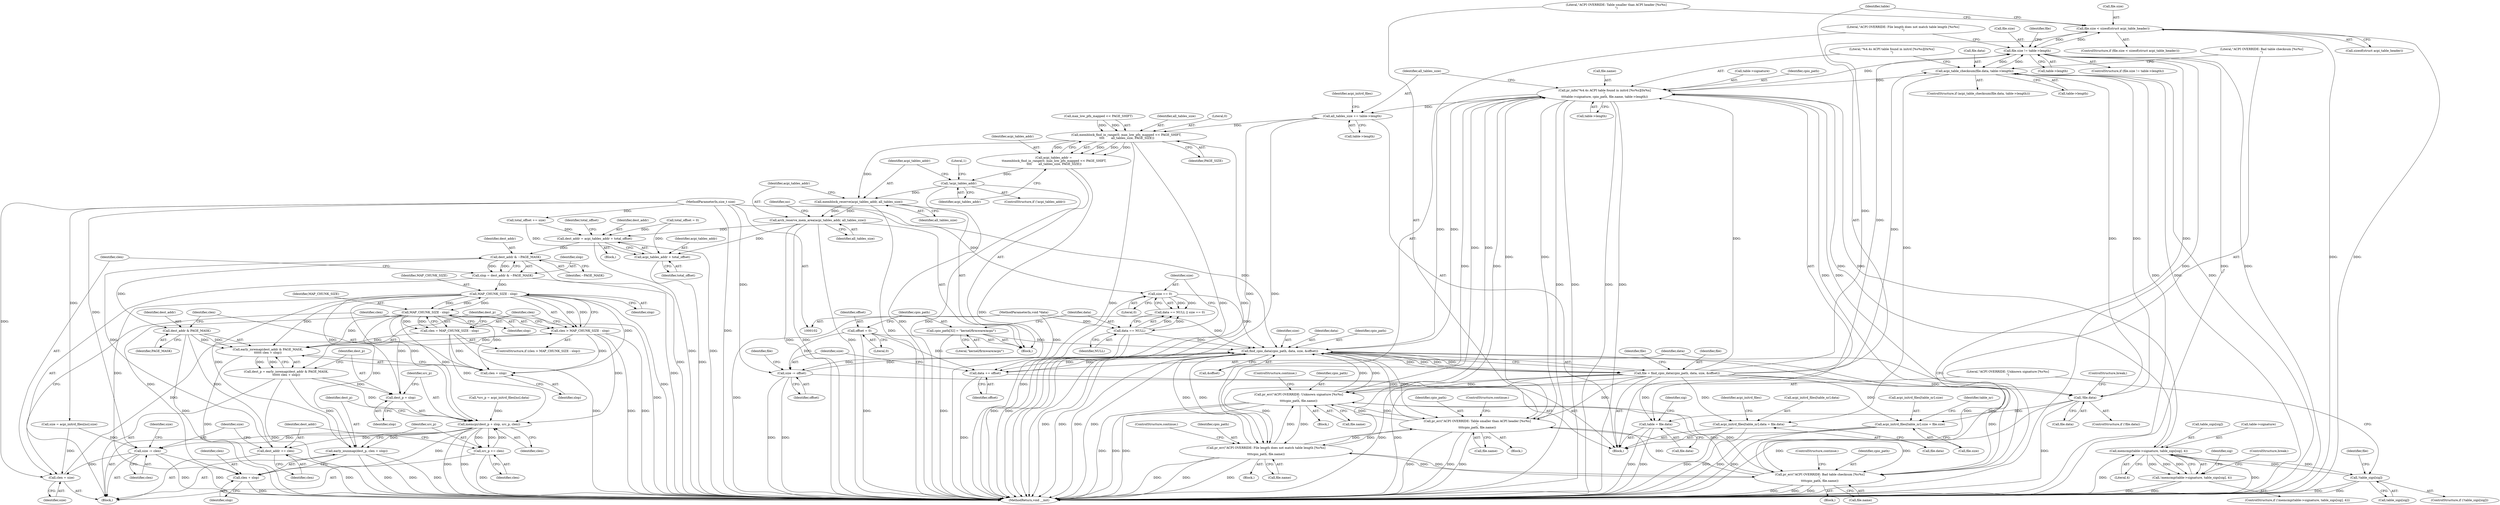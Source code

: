 digraph "0_linux_a4a5ed2835e8ea042868b7401dced3f517cafa76_0@API" {
"1000166" [label="(Call,file.size < sizeof(struct acpi_table_header))"];
"1000219" [label="(Call,file.size != table->length)"];
"1000166" [label="(Call,file.size < sizeof(struct acpi_table_header))"];
"1000145" [label="(Call,file = find_cpio_data(cpio_path, data, size, &offset))"];
"1000147" [label="(Call,find_cpio_data(cpio_path, data, size, &offset))"];
"1000250" [label="(Call,pr_info(\"%4.4s ACPI table found in initrd [%s%s][0x%x]\n\",\n\t\t\ttable->signature, cpio_path, file.name, table->length))"];
"1000196" [label="(Call,memcmp(table->signature, table_sigs[sig], 4))"];
"1000206" [label="(Call,!table_sigs[sig])"];
"1000211" [label="(Call,pr_err(\"ACPI OVERRIDE: Unknown signature [%s%s]\n\",\n\t\t\t\tcpio_path, file.name))"];
"1000173" [label="(Call,pr_err(\"ACPI OVERRIDE: Table smaller than ACPI header [%s%s]\n\",\n\t\t\t\tcpio_path, file.name))"];
"1000227" [label="(Call,pr_err(\"ACPI OVERRIDE: File length does not match table length [%s%s]\n\",\n\t\t\t\tcpio_path, file.name))"];
"1000243" [label="(Call,pr_err(\"ACPI OVERRIDE: Bad table checksum [%s%s]\n\",\n\t\t\t\tcpio_path, file.name))"];
"1000235" [label="(Call,acpi_table_checksum(file.data, table->length))"];
"1000154" [label="(Call,!file.data)"];
"1000122" [label="(Call,cpio_path[32] = \"kernel/firmware/acpi/\")"];
"1000159" [label="(Call,data += offset)"];
"1000117" [label="(Call,offset = 0)"];
"1000103" [label="(MethodParameterIn,void *data)"];
"1000128" [label="(Call,data == NULL)"];
"1000131" [label="(Call,size == 0)"];
"1000104" [label="(MethodParameterIn,size_t size)"];
"1000162" [label="(Call,size -= offset)"];
"1000180" [label="(Call,table = file.data)"];
"1000267" [label="(Call,acpi_initrd_files[table_nr].data = file.data)"];
"1000276" [label="(Call,acpi_initrd_files[table_nr].size = file.size)"];
"1000195" [label="(Call,!memcmp(table->signature, table_sigs[sig], 4))"];
"1000262" [label="(Call,all_tables_size += table->length)"];
"1000300" [label="(Call,memblock_find_in_range(0, max_low_pfn_mapped << PAGE_SHIFT,\n \t\t\t\t       all_tables_size, PAGE_SIZE))"];
"1000298" [label="(Call,acpi_tables_addr =\n \t\tmemblock_find_in_range(0, max_low_pfn_mapped << PAGE_SHIFT,\n \t\t\t\t       all_tables_size, PAGE_SIZE))"];
"1000308" [label="(Call,!acpi_tables_addr)"];
"1000314" [label="(Call,memblock_reserve(acpi_tables_addr, all_tables_size))"];
"1000317" [label="(Call,arch_reserve_mem_area(acpi_tables_addr, all_tables_size))"];
"1000347" [label="(Call,dest_addr = acpi_tables_addr + total_offset)"];
"1000363" [label="(Call,dest_addr & ~PAGE_MASK)"];
"1000361" [label="(Call,slop = dest_addr & ~PAGE_MASK)"];
"1000372" [label="(Call,MAP_CHUNK_SIZE - slop)"];
"1000370" [label="(Call,clen > MAP_CHUNK_SIZE - slop)"];
"1000382" [label="(Call,early_ioremap(dest_addr & PAGE_MASK,\n\t\t\t\t\t\t clen + slop))"];
"1000380" [label="(Call,dest_p = early_ioremap(dest_addr & PAGE_MASK,\n\t\t\t\t\t\t clen + slop))"];
"1000389" [label="(Call,memcpy(dest_p + slop, src_p, clen))"];
"1000395" [label="(Call,early_iounmap(dest_p, clen + slop))"];
"1000397" [label="(Call,clen + slop)"];
"1000400" [label="(Call,src_p += clen)"];
"1000403" [label="(Call,dest_addr += clen)"];
"1000406" [label="(Call,size -= clen)"];
"1000366" [label="(Call,clen = size)"];
"1000390" [label="(Call,dest_p + slop)"];
"1000386" [label="(Call,clen + slop)"];
"1000377" [label="(Call,MAP_CHUNK_SIZE - slop)"];
"1000375" [label="(Call,clen = MAP_CHUNK_SIZE - slop)"];
"1000383" [label="(Call,dest_addr & PAGE_MASK)"];
"1000349" [label="(Call,acpi_tables_addr + total_offset)"];
"1000396" [label="(Identifier,dest_p)"];
"1000404" [label="(Identifier,dest_addr)"];
"1000246" [label="(Call,file.name)"];
"1000175" [label="(Identifier,cpio_path)"];
"1000244" [label="(Literal,\"ACPI OVERRIDE: Bad table checksum [%s%s]\n\")"];
"1000249" [label="(ControlStructure,continue;)"];
"1000195" [label="(Call,!memcmp(table->signature, table_sigs[sig], 4))"];
"1000228" [label="(Literal,\"ACPI OVERRIDE: File length does not match table length [%s%s]\n\")"];
"1000180" [label="(Call,table = file.data)"];
"1000381" [label="(Identifier,dest_p)"];
"1000409" [label="(MethodReturn,void __init)"];
"1000282" [label="(Call,file.size)"];
"1000363" [label="(Call,dest_addr & ~PAGE_MASK)"];
"1000105" [label="(Block,)"];
"1000314" [label="(Call,memblock_reserve(acpi_tables_addr, all_tables_size))"];
"1000153" [label="(ControlStructure,if (!file.data))"];
"1000235" [label="(Call,acpi_table_checksum(file.data, table->length))"];
"1000103" [label="(MethodParameterIn,void *data)"];
"1000123" [label="(Identifier,cpio_path)"];
"1000155" [label="(Call,file.data)"];
"1000251" [label="(Literal,\"%4.4s ACPI table found in initrd [%s%s][0x%x]\n\")"];
"1000386" [label="(Call,clen + slop)"];
"1000267" [label="(Call,acpi_initrd_files[table_nr].data = file.data)"];
"1000300" [label="(Call,memblock_find_in_range(0, max_low_pfn_mapped << PAGE_SHIFT,\n \t\t\t\t       all_tables_size, PAGE_SIZE))"];
"1000150" [label="(Identifier,size)"];
"1000317" [label="(Call,arch_reserve_mem_area(acpi_tables_addr, all_tables_size))"];
"1000239" [label="(Call,table->length)"];
"1000351" [label="(Identifier,total_offset)"];
"1000370" [label="(Call,clen > MAP_CHUNK_SIZE - slop)"];
"1000331" [label="(Call,*src_p = acpi_initrd_files[no].data)"];
"1000378" [label="(Identifier,MAP_CHUNK_SIZE)"];
"1000394" [label="(Identifier,clen)"];
"1000145" [label="(Call,file = find_cpio_data(cpio_path, data, size, &offset))"];
"1000276" [label="(Call,acpi_initrd_files[table_nr].size = file.size)"];
"1000104" [label="(MethodParameterIn,size_t size)"];
"1000193" [label="(Identifier,sig)"];
"1000364" [label="(Identifier,dest_addr)"];
"1000379" [label="(Identifier,slop)"];
"1000368" [label="(Identifier,size)"];
"1000212" [label="(Literal,\"ACPI OVERRIDE: Unknown signature [%s%s]\n\")"];
"1000318" [label="(Identifier,acpi_tables_addr)"];
"1000236" [label="(Call,file.data)"];
"1000393" [label="(Identifier,src_p)"];
"1000217" [label="(ControlStructure,continue;)"];
"1000392" [label="(Identifier,slop)"];
"1000277" [label="(Call,acpi_initrd_files[table_nr].size)"];
"1000166" [label="(Call,file.size < sizeof(struct acpi_table_header))"];
"1000181" [label="(Identifier,table)"];
"1000302" [label="(Call,max_low_pfn_mapped << PAGE_SHIFT)"];
"1000213" [label="(Identifier,cpio_path)"];
"1000182" [label="(Call,file.data)"];
"1000194" [label="(ControlStructure,if (!memcmp(table->signature, table_sigs[sig], 4)))"];
"1000385" [label="(Identifier,PAGE_MASK)"];
"1000210" [label="(Block,)"];
"1000350" [label="(Identifier,acpi_tables_addr)"];
"1000400" [label="(Call,src_p += clen)"];
"1000226" [label="(Block,)"];
"1000391" [label="(Identifier,dest_p)"];
"1000259" [label="(Call,table->length)"];
"1000162" [label="(Call,size -= offset)"];
"1000156" [label="(Identifier,file)"];
"1000242" [label="(Block,)"];
"1000408" [label="(Identifier,clen)"];
"1000163" [label="(Identifier,size)"];
"1000118" [label="(Identifier,offset)"];
"1000405" [label="(Identifier,clen)"];
"1000375" [label="(Call,clen = MAP_CHUNK_SIZE - slop)"];
"1000203" [label="(Literal,4)"];
"1000312" [label="(Literal,1)"];
"1000129" [label="(Identifier,data)"];
"1000176" [label="(Call,file.name)"];
"1000233" [label="(ControlStructure,continue;)"];
"1000219" [label="(Call,file.size != table->length)"];
"1000147" [label="(Call,find_cpio_data(cpio_path, data, size, &offset))"];
"1000229" [label="(Identifier,cpio_path)"];
"1000252" [label="(Call,table->signature)"];
"1000366" [label="(Call,clen = size)"];
"1000298" [label="(Call,acpi_tables_addr =\n \t\tmemblock_find_in_range(0, max_low_pfn_mapped << PAGE_SHIFT,\n \t\t\t\t       all_tables_size, PAGE_SIZE))"];
"1000220" [label="(Call,file.size)"];
"1000376" [label="(Identifier,clen)"];
"1000305" [label="(Identifier,all_tables_size)"];
"1000128" [label="(Call,data == NULL)"];
"1000207" [label="(Call,table_sigs[sig])"];
"1000263" [label="(Identifier,all_tables_size)"];
"1000132" [label="(Identifier,size)"];
"1000158" [label="(ControlStructure,break;)"];
"1000214" [label="(Call,file.name)"];
"1000204" [label="(ControlStructure,break;)"];
"1000234" [label="(ControlStructure,if (acpi_table_checksum(file.data, table->length)))"];
"1000255" [label="(Identifier,cpio_path)"];
"1000256" [label="(Call,file.name)"];
"1000279" [label="(Identifier,acpi_initrd_files)"];
"1000250" [label="(Call,pr_info(\"%4.4s ACPI table found in initrd [%s%s][0x%x]\n\",\n\t\t\ttable->signature, cpio_path, file.name, table->length))"];
"1000262" [label="(Call,all_tables_size += table->length)"];
"1000365" [label="(Identifier,~PAGE_MASK)"];
"1000154" [label="(Call,!file.data)"];
"1000362" [label="(Identifier,slop)"];
"1000373" [label="(Identifier,MAP_CHUNK_SIZE)"];
"1000117" [label="(Call,offset = 0)"];
"1000119" [label="(Literal,0)"];
"1000237" [label="(Identifier,file)"];
"1000268" [label="(Call,acpi_initrd_files[table_nr].data)"];
"1000315" [label="(Identifier,acpi_tables_addr)"];
"1000387" [label="(Identifier,clen)"];
"1000173" [label="(Call,pr_err(\"ACPI OVERRIDE: Table smaller than ACPI header [%s%s]\n\",\n\t\t\t\tcpio_path, file.name))"];
"1000170" [label="(Call,sizeof(struct acpi_table_header))"];
"1000395" [label="(Call,early_iounmap(dest_p, clen + slop))"];
"1000374" [label="(Identifier,slop)"];
"1000270" [label="(Identifier,acpi_initrd_files)"];
"1000223" [label="(Call,table->length)"];
"1000308" [label="(Call,!acpi_tables_addr)"];
"1000151" [label="(Call,&offset)"];
"1000113" [label="(Call,total_offset = 0)"];
"1000206" [label="(Call,!table_sigs[sig])"];
"1000164" [label="(Identifier,offset)"];
"1000347" [label="(Call,dest_addr = acpi_tables_addr + total_offset)"];
"1000349" [label="(Call,acpi_tables_addr + total_offset)"];
"1000383" [label="(Call,dest_addr & PAGE_MASK)"];
"1000356" [label="(Identifier,total_offset)"];
"1000397" [label="(Call,clen + slop)"];
"1000165" [label="(ControlStructure,if (file.size < sizeof(struct acpi_table_header)))"];
"1000382" [label="(Call,early_ioremap(dest_addr & PAGE_MASK,\n\t\t\t\t\t\t clen + slop))"];
"1000309" [label="(Identifier,acpi_tables_addr)"];
"1000211" [label="(Call,pr_err(\"ACPI OVERRIDE: Unknown signature [%s%s]\n\",\n\t\t\t\tcpio_path, file.name))"];
"1000197" [label="(Call,table->signature)"];
"1000149" [label="(Identifier,data)"];
"1000339" [label="(Call,size = acpi_initrd_files[no].size)"];
"1000371" [label="(Identifier,clen)"];
"1000367" [label="(Identifier,clen)"];
"1000122" [label="(Call,cpio_path[32] = \"kernel/firmware/acpi/\")"];
"1000407" [label="(Identifier,size)"];
"1000187" [label="(Identifier,sig)"];
"1000196" [label="(Call,memcmp(table->signature, table_sigs[sig], 4))"];
"1000329" [label="(Block,)"];
"1000167" [label="(Call,file.size)"];
"1000360" [label="(Block,)"];
"1000127" [label="(Call,data == NULL || size == 0)"];
"1000307" [label="(ControlStructure,if (!acpi_tables_addr))"];
"1000148" [label="(Identifier,cpio_path)"];
"1000390" [label="(Call,dest_p + slop)"];
"1000286" [label="(Identifier,table_nr)"];
"1000403" [label="(Call,dest_addr += clen)"];
"1000146" [label="(Identifier,file)"];
"1000380" [label="(Call,dest_p = early_ioremap(dest_addr & PAGE_MASK,\n\t\t\t\t\t\t clen + slop))"];
"1000243" [label="(Call,pr_err(\"ACPI OVERRIDE: Bad table checksum [%s%s]\n\",\n\t\t\t\tcpio_path, file.name))"];
"1000299" [label="(Identifier,acpi_tables_addr)"];
"1000361" [label="(Call,slop = dest_addr & ~PAGE_MASK)"];
"1000124" [label="(Literal,\"kernel/firmware/acpi/\")"];
"1000372" [label="(Call,MAP_CHUNK_SIZE - slop)"];
"1000399" [label="(Identifier,slop)"];
"1000144" [label="(Block,)"];
"1000369" [label="(ControlStructure,if (clen > MAP_CHUNK_SIZE - slop))"];
"1000384" [label="(Identifier,dest_addr)"];
"1000200" [label="(Call,table_sigs[sig])"];
"1000168" [label="(Identifier,file)"];
"1000316" [label="(Identifier,all_tables_size)"];
"1000348" [label="(Identifier,dest_addr)"];
"1000273" [label="(Call,file.data)"];
"1000227" [label="(Call,pr_err(\"ACPI OVERRIDE: File length does not match table length [%s%s]\n\",\n\t\t\t\tcpio_path, file.name))"];
"1000319" [label="(Identifier,all_tables_size)"];
"1000161" [label="(Identifier,offset)"];
"1000359" [label="(Identifier,size)"];
"1000301" [label="(Literal,0)"];
"1000160" [label="(Identifier,data)"];
"1000174" [label="(Literal,\"ACPI OVERRIDE: Table smaller than ACPI header [%s%s]\n\")"];
"1000355" [label="(Call,total_offset += size)"];
"1000406" [label="(Call,size -= clen)"];
"1000377" [label="(Call,MAP_CHUNK_SIZE - slop)"];
"1000131" [label="(Call,size == 0)"];
"1000133" [label="(Literal,0)"];
"1000221" [label="(Identifier,file)"];
"1000230" [label="(Call,file.name)"];
"1000401" [label="(Identifier,src_p)"];
"1000398" [label="(Identifier,clen)"];
"1000306" [label="(Identifier,PAGE_SIZE)"];
"1000322" [label="(Identifier,no)"];
"1000264" [label="(Call,table->length)"];
"1000388" [label="(Identifier,slop)"];
"1000130" [label="(Identifier,NULL)"];
"1000159" [label="(Call,data += offset)"];
"1000389" [label="(Call,memcpy(dest_p + slop, src_p, clen))"];
"1000245" [label="(Identifier,cpio_path)"];
"1000402" [label="(Identifier,clen)"];
"1000218" [label="(ControlStructure,if (file.size != table->length))"];
"1000179" [label="(ControlStructure,continue;)"];
"1000205" [label="(ControlStructure,if (!table_sigs[sig]))"];
"1000172" [label="(Block,)"];
"1000166" -> "1000165"  [label="AST: "];
"1000166" -> "1000170"  [label="CFG: "];
"1000167" -> "1000166"  [label="AST: "];
"1000170" -> "1000166"  [label="AST: "];
"1000174" -> "1000166"  [label="CFG: "];
"1000181" -> "1000166"  [label="CFG: "];
"1000166" -> "1000409"  [label="DDG: "];
"1000166" -> "1000409"  [label="DDG: "];
"1000219" -> "1000166"  [label="DDG: "];
"1000145" -> "1000166"  [label="DDG: "];
"1000166" -> "1000219"  [label="DDG: "];
"1000219" -> "1000218"  [label="AST: "];
"1000219" -> "1000223"  [label="CFG: "];
"1000220" -> "1000219"  [label="AST: "];
"1000223" -> "1000219"  [label="AST: "];
"1000228" -> "1000219"  [label="CFG: "];
"1000237" -> "1000219"  [label="CFG: "];
"1000219" -> "1000409"  [label="DDG: "];
"1000219" -> "1000409"  [label="DDG: "];
"1000219" -> "1000409"  [label="DDG: "];
"1000145" -> "1000219"  [label="DDG: "];
"1000235" -> "1000219"  [label="DDG: "];
"1000250" -> "1000219"  [label="DDG: "];
"1000219" -> "1000235"  [label="DDG: "];
"1000219" -> "1000276"  [label="DDG: "];
"1000145" -> "1000144"  [label="AST: "];
"1000145" -> "1000147"  [label="CFG: "];
"1000146" -> "1000145"  [label="AST: "];
"1000147" -> "1000145"  [label="AST: "];
"1000156" -> "1000145"  [label="CFG: "];
"1000145" -> "1000409"  [label="DDG: "];
"1000145" -> "1000409"  [label="DDG: "];
"1000147" -> "1000145"  [label="DDG: "];
"1000147" -> "1000145"  [label="DDG: "];
"1000147" -> "1000145"  [label="DDG: "];
"1000147" -> "1000145"  [label="DDG: "];
"1000145" -> "1000154"  [label="DDG: "];
"1000145" -> "1000173"  [label="DDG: "];
"1000145" -> "1000180"  [label="DDG: "];
"1000145" -> "1000211"  [label="DDG: "];
"1000145" -> "1000227"  [label="DDG: "];
"1000145" -> "1000235"  [label="DDG: "];
"1000145" -> "1000243"  [label="DDG: "];
"1000145" -> "1000250"  [label="DDG: "];
"1000145" -> "1000267"  [label="DDG: "];
"1000145" -> "1000276"  [label="DDG: "];
"1000147" -> "1000151"  [label="CFG: "];
"1000148" -> "1000147"  [label="AST: "];
"1000149" -> "1000147"  [label="AST: "];
"1000150" -> "1000147"  [label="AST: "];
"1000151" -> "1000147"  [label="AST: "];
"1000147" -> "1000409"  [label="DDG: "];
"1000147" -> "1000409"  [label="DDG: "];
"1000147" -> "1000409"  [label="DDG: "];
"1000147" -> "1000409"  [label="DDG: "];
"1000250" -> "1000147"  [label="DDG: "];
"1000122" -> "1000147"  [label="DDG: "];
"1000227" -> "1000147"  [label="DDG: "];
"1000211" -> "1000147"  [label="DDG: "];
"1000243" -> "1000147"  [label="DDG: "];
"1000173" -> "1000147"  [label="DDG: "];
"1000159" -> "1000147"  [label="DDG: "];
"1000128" -> "1000147"  [label="DDG: "];
"1000103" -> "1000147"  [label="DDG: "];
"1000131" -> "1000147"  [label="DDG: "];
"1000162" -> "1000147"  [label="DDG: "];
"1000104" -> "1000147"  [label="DDG: "];
"1000147" -> "1000159"  [label="DDG: "];
"1000147" -> "1000162"  [label="DDG: "];
"1000147" -> "1000173"  [label="DDG: "];
"1000147" -> "1000211"  [label="DDG: "];
"1000147" -> "1000227"  [label="DDG: "];
"1000147" -> "1000243"  [label="DDG: "];
"1000147" -> "1000250"  [label="DDG: "];
"1000250" -> "1000144"  [label="AST: "];
"1000250" -> "1000259"  [label="CFG: "];
"1000251" -> "1000250"  [label="AST: "];
"1000252" -> "1000250"  [label="AST: "];
"1000255" -> "1000250"  [label="AST: "];
"1000256" -> "1000250"  [label="AST: "];
"1000259" -> "1000250"  [label="AST: "];
"1000263" -> "1000250"  [label="CFG: "];
"1000250" -> "1000409"  [label="DDG: "];
"1000250" -> "1000409"  [label="DDG: "];
"1000250" -> "1000409"  [label="DDG: "];
"1000250" -> "1000409"  [label="DDG: "];
"1000250" -> "1000173"  [label="DDG: "];
"1000250" -> "1000196"  [label="DDG: "];
"1000250" -> "1000211"  [label="DDG: "];
"1000250" -> "1000227"  [label="DDG: "];
"1000250" -> "1000243"  [label="DDG: "];
"1000196" -> "1000250"  [label="DDG: "];
"1000211" -> "1000250"  [label="DDG: "];
"1000173" -> "1000250"  [label="DDG: "];
"1000227" -> "1000250"  [label="DDG: "];
"1000243" -> "1000250"  [label="DDG: "];
"1000235" -> "1000250"  [label="DDG: "];
"1000250" -> "1000262"  [label="DDG: "];
"1000196" -> "1000195"  [label="AST: "];
"1000196" -> "1000203"  [label="CFG: "];
"1000197" -> "1000196"  [label="AST: "];
"1000200" -> "1000196"  [label="AST: "];
"1000203" -> "1000196"  [label="AST: "];
"1000195" -> "1000196"  [label="CFG: "];
"1000196" -> "1000409"  [label="DDG: "];
"1000196" -> "1000409"  [label="DDG: "];
"1000196" -> "1000195"  [label="DDG: "];
"1000196" -> "1000195"  [label="DDG: "];
"1000196" -> "1000195"  [label="DDG: "];
"1000206" -> "1000196"  [label="DDG: "];
"1000196" -> "1000206"  [label="DDG: "];
"1000206" -> "1000205"  [label="AST: "];
"1000206" -> "1000207"  [label="CFG: "];
"1000207" -> "1000206"  [label="AST: "];
"1000212" -> "1000206"  [label="CFG: "];
"1000221" -> "1000206"  [label="CFG: "];
"1000206" -> "1000409"  [label="DDG: "];
"1000206" -> "1000409"  [label="DDG: "];
"1000211" -> "1000210"  [label="AST: "];
"1000211" -> "1000214"  [label="CFG: "];
"1000212" -> "1000211"  [label="AST: "];
"1000213" -> "1000211"  [label="AST: "];
"1000214" -> "1000211"  [label="AST: "];
"1000217" -> "1000211"  [label="CFG: "];
"1000211" -> "1000409"  [label="DDG: "];
"1000211" -> "1000409"  [label="DDG: "];
"1000211" -> "1000409"  [label="DDG: "];
"1000211" -> "1000173"  [label="DDG: "];
"1000173" -> "1000211"  [label="DDG: "];
"1000227" -> "1000211"  [label="DDG: "];
"1000243" -> "1000211"  [label="DDG: "];
"1000211" -> "1000227"  [label="DDG: "];
"1000211" -> "1000243"  [label="DDG: "];
"1000173" -> "1000172"  [label="AST: "];
"1000173" -> "1000176"  [label="CFG: "];
"1000174" -> "1000173"  [label="AST: "];
"1000175" -> "1000173"  [label="AST: "];
"1000176" -> "1000173"  [label="AST: "];
"1000179" -> "1000173"  [label="CFG: "];
"1000173" -> "1000409"  [label="DDG: "];
"1000173" -> "1000409"  [label="DDG: "];
"1000173" -> "1000409"  [label="DDG: "];
"1000227" -> "1000173"  [label="DDG: "];
"1000243" -> "1000173"  [label="DDG: "];
"1000173" -> "1000227"  [label="DDG: "];
"1000173" -> "1000243"  [label="DDG: "];
"1000227" -> "1000226"  [label="AST: "];
"1000227" -> "1000230"  [label="CFG: "];
"1000228" -> "1000227"  [label="AST: "];
"1000229" -> "1000227"  [label="AST: "];
"1000230" -> "1000227"  [label="AST: "];
"1000233" -> "1000227"  [label="CFG: "];
"1000227" -> "1000409"  [label="DDG: "];
"1000227" -> "1000409"  [label="DDG: "];
"1000227" -> "1000409"  [label="DDG: "];
"1000243" -> "1000227"  [label="DDG: "];
"1000227" -> "1000243"  [label="DDG: "];
"1000243" -> "1000242"  [label="AST: "];
"1000243" -> "1000246"  [label="CFG: "];
"1000244" -> "1000243"  [label="AST: "];
"1000245" -> "1000243"  [label="AST: "];
"1000246" -> "1000243"  [label="AST: "];
"1000249" -> "1000243"  [label="CFG: "];
"1000243" -> "1000409"  [label="DDG: "];
"1000243" -> "1000409"  [label="DDG: "];
"1000243" -> "1000409"  [label="DDG: "];
"1000235" -> "1000234"  [label="AST: "];
"1000235" -> "1000239"  [label="CFG: "];
"1000236" -> "1000235"  [label="AST: "];
"1000239" -> "1000235"  [label="AST: "];
"1000244" -> "1000235"  [label="CFG: "];
"1000251" -> "1000235"  [label="CFG: "];
"1000235" -> "1000409"  [label="DDG: "];
"1000235" -> "1000409"  [label="DDG: "];
"1000235" -> "1000409"  [label="DDG: "];
"1000235" -> "1000154"  [label="DDG: "];
"1000154" -> "1000235"  [label="DDG: "];
"1000235" -> "1000267"  [label="DDG: "];
"1000154" -> "1000153"  [label="AST: "];
"1000154" -> "1000155"  [label="CFG: "];
"1000155" -> "1000154"  [label="AST: "];
"1000158" -> "1000154"  [label="CFG: "];
"1000160" -> "1000154"  [label="CFG: "];
"1000154" -> "1000409"  [label="DDG: "];
"1000154" -> "1000409"  [label="DDG: "];
"1000154" -> "1000180"  [label="DDG: "];
"1000122" -> "1000105"  [label="AST: "];
"1000122" -> "1000124"  [label="CFG: "];
"1000123" -> "1000122"  [label="AST: "];
"1000124" -> "1000122"  [label="AST: "];
"1000129" -> "1000122"  [label="CFG: "];
"1000122" -> "1000409"  [label="DDG: "];
"1000159" -> "1000144"  [label="AST: "];
"1000159" -> "1000161"  [label="CFG: "];
"1000160" -> "1000159"  [label="AST: "];
"1000161" -> "1000159"  [label="AST: "];
"1000163" -> "1000159"  [label="CFG: "];
"1000159" -> "1000409"  [label="DDG: "];
"1000117" -> "1000159"  [label="DDG: "];
"1000103" -> "1000159"  [label="DDG: "];
"1000117" -> "1000105"  [label="AST: "];
"1000117" -> "1000119"  [label="CFG: "];
"1000118" -> "1000117"  [label="AST: "];
"1000119" -> "1000117"  [label="AST: "];
"1000123" -> "1000117"  [label="CFG: "];
"1000117" -> "1000409"  [label="DDG: "];
"1000117" -> "1000162"  [label="DDG: "];
"1000103" -> "1000102"  [label="AST: "];
"1000103" -> "1000409"  [label="DDG: "];
"1000103" -> "1000128"  [label="DDG: "];
"1000128" -> "1000127"  [label="AST: "];
"1000128" -> "1000130"  [label="CFG: "];
"1000129" -> "1000128"  [label="AST: "];
"1000130" -> "1000128"  [label="AST: "];
"1000132" -> "1000128"  [label="CFG: "];
"1000127" -> "1000128"  [label="CFG: "];
"1000128" -> "1000409"  [label="DDG: "];
"1000128" -> "1000409"  [label="DDG: "];
"1000128" -> "1000127"  [label="DDG: "];
"1000128" -> "1000127"  [label="DDG: "];
"1000131" -> "1000127"  [label="AST: "];
"1000131" -> "1000133"  [label="CFG: "];
"1000132" -> "1000131"  [label="AST: "];
"1000133" -> "1000131"  [label="AST: "];
"1000127" -> "1000131"  [label="CFG: "];
"1000131" -> "1000409"  [label="DDG: "];
"1000131" -> "1000127"  [label="DDG: "];
"1000131" -> "1000127"  [label="DDG: "];
"1000104" -> "1000131"  [label="DDG: "];
"1000104" -> "1000102"  [label="AST: "];
"1000104" -> "1000409"  [label="DDG: "];
"1000104" -> "1000162"  [label="DDG: "];
"1000104" -> "1000339"  [label="DDG: "];
"1000104" -> "1000355"  [label="DDG: "];
"1000104" -> "1000366"  [label="DDG: "];
"1000104" -> "1000406"  [label="DDG: "];
"1000162" -> "1000144"  [label="AST: "];
"1000162" -> "1000164"  [label="CFG: "];
"1000163" -> "1000162"  [label="AST: "];
"1000164" -> "1000162"  [label="AST: "];
"1000168" -> "1000162"  [label="CFG: "];
"1000162" -> "1000409"  [label="DDG: "];
"1000162" -> "1000409"  [label="DDG: "];
"1000180" -> "1000144"  [label="AST: "];
"1000180" -> "1000182"  [label="CFG: "];
"1000181" -> "1000180"  [label="AST: "];
"1000182" -> "1000180"  [label="AST: "];
"1000187" -> "1000180"  [label="CFG: "];
"1000180" -> "1000409"  [label="DDG: "];
"1000180" -> "1000409"  [label="DDG: "];
"1000267" -> "1000144"  [label="AST: "];
"1000267" -> "1000273"  [label="CFG: "];
"1000268" -> "1000267"  [label="AST: "];
"1000273" -> "1000267"  [label="AST: "];
"1000279" -> "1000267"  [label="CFG: "];
"1000267" -> "1000409"  [label="DDG: "];
"1000267" -> "1000409"  [label="DDG: "];
"1000276" -> "1000144"  [label="AST: "];
"1000276" -> "1000282"  [label="CFG: "];
"1000277" -> "1000276"  [label="AST: "];
"1000282" -> "1000276"  [label="AST: "];
"1000286" -> "1000276"  [label="CFG: "];
"1000276" -> "1000409"  [label="DDG: "];
"1000276" -> "1000409"  [label="DDG: "];
"1000195" -> "1000194"  [label="AST: "];
"1000204" -> "1000195"  [label="CFG: "];
"1000193" -> "1000195"  [label="CFG: "];
"1000195" -> "1000409"  [label="DDG: "];
"1000195" -> "1000409"  [label="DDG: "];
"1000262" -> "1000144"  [label="AST: "];
"1000262" -> "1000264"  [label="CFG: "];
"1000263" -> "1000262"  [label="AST: "];
"1000264" -> "1000262"  [label="AST: "];
"1000270" -> "1000262"  [label="CFG: "];
"1000262" -> "1000409"  [label="DDG: "];
"1000262" -> "1000409"  [label="DDG: "];
"1000262" -> "1000300"  [label="DDG: "];
"1000300" -> "1000298"  [label="AST: "];
"1000300" -> "1000306"  [label="CFG: "];
"1000301" -> "1000300"  [label="AST: "];
"1000302" -> "1000300"  [label="AST: "];
"1000305" -> "1000300"  [label="AST: "];
"1000306" -> "1000300"  [label="AST: "];
"1000298" -> "1000300"  [label="CFG: "];
"1000300" -> "1000409"  [label="DDG: "];
"1000300" -> "1000409"  [label="DDG: "];
"1000300" -> "1000409"  [label="DDG: "];
"1000300" -> "1000298"  [label="DDG: "];
"1000300" -> "1000298"  [label="DDG: "];
"1000300" -> "1000298"  [label="DDG: "];
"1000300" -> "1000298"  [label="DDG: "];
"1000302" -> "1000300"  [label="DDG: "];
"1000302" -> "1000300"  [label="DDG: "];
"1000300" -> "1000314"  [label="DDG: "];
"1000298" -> "1000105"  [label="AST: "];
"1000299" -> "1000298"  [label="AST: "];
"1000309" -> "1000298"  [label="CFG: "];
"1000298" -> "1000409"  [label="DDG: "];
"1000298" -> "1000308"  [label="DDG: "];
"1000308" -> "1000307"  [label="AST: "];
"1000308" -> "1000309"  [label="CFG: "];
"1000309" -> "1000308"  [label="AST: "];
"1000312" -> "1000308"  [label="CFG: "];
"1000315" -> "1000308"  [label="CFG: "];
"1000308" -> "1000409"  [label="DDG: "];
"1000308" -> "1000409"  [label="DDG: "];
"1000308" -> "1000314"  [label="DDG: "];
"1000314" -> "1000105"  [label="AST: "];
"1000314" -> "1000316"  [label="CFG: "];
"1000315" -> "1000314"  [label="AST: "];
"1000316" -> "1000314"  [label="AST: "];
"1000318" -> "1000314"  [label="CFG: "];
"1000314" -> "1000409"  [label="DDG: "];
"1000314" -> "1000317"  [label="DDG: "];
"1000314" -> "1000317"  [label="DDG: "];
"1000317" -> "1000105"  [label="AST: "];
"1000317" -> "1000319"  [label="CFG: "];
"1000318" -> "1000317"  [label="AST: "];
"1000319" -> "1000317"  [label="AST: "];
"1000322" -> "1000317"  [label="CFG: "];
"1000317" -> "1000409"  [label="DDG: "];
"1000317" -> "1000409"  [label="DDG: "];
"1000317" -> "1000409"  [label="DDG: "];
"1000317" -> "1000347"  [label="DDG: "];
"1000317" -> "1000349"  [label="DDG: "];
"1000347" -> "1000329"  [label="AST: "];
"1000347" -> "1000349"  [label="CFG: "];
"1000348" -> "1000347"  [label="AST: "];
"1000349" -> "1000347"  [label="AST: "];
"1000356" -> "1000347"  [label="CFG: "];
"1000347" -> "1000409"  [label="DDG: "];
"1000347" -> "1000409"  [label="DDG: "];
"1000355" -> "1000347"  [label="DDG: "];
"1000113" -> "1000347"  [label="DDG: "];
"1000347" -> "1000363"  [label="DDG: "];
"1000363" -> "1000361"  [label="AST: "];
"1000363" -> "1000365"  [label="CFG: "];
"1000364" -> "1000363"  [label="AST: "];
"1000365" -> "1000363"  [label="AST: "];
"1000361" -> "1000363"  [label="CFG: "];
"1000363" -> "1000409"  [label="DDG: "];
"1000363" -> "1000361"  [label="DDG: "];
"1000363" -> "1000361"  [label="DDG: "];
"1000403" -> "1000363"  [label="DDG: "];
"1000363" -> "1000383"  [label="DDG: "];
"1000361" -> "1000360"  [label="AST: "];
"1000362" -> "1000361"  [label="AST: "];
"1000367" -> "1000361"  [label="CFG: "];
"1000361" -> "1000409"  [label="DDG: "];
"1000361" -> "1000372"  [label="DDG: "];
"1000372" -> "1000370"  [label="AST: "];
"1000372" -> "1000374"  [label="CFG: "];
"1000373" -> "1000372"  [label="AST: "];
"1000374" -> "1000372"  [label="AST: "];
"1000370" -> "1000372"  [label="CFG: "];
"1000372" -> "1000409"  [label="DDG: "];
"1000372" -> "1000370"  [label="DDG: "];
"1000372" -> "1000370"  [label="DDG: "];
"1000377" -> "1000372"  [label="DDG: "];
"1000372" -> "1000377"  [label="DDG: "];
"1000372" -> "1000377"  [label="DDG: "];
"1000372" -> "1000382"  [label="DDG: "];
"1000372" -> "1000386"  [label="DDG: "];
"1000372" -> "1000389"  [label="DDG: "];
"1000372" -> "1000390"  [label="DDG: "];
"1000372" -> "1000395"  [label="DDG: "];
"1000372" -> "1000397"  [label="DDG: "];
"1000370" -> "1000369"  [label="AST: "];
"1000371" -> "1000370"  [label="AST: "];
"1000376" -> "1000370"  [label="CFG: "];
"1000381" -> "1000370"  [label="CFG: "];
"1000370" -> "1000409"  [label="DDG: "];
"1000370" -> "1000409"  [label="DDG: "];
"1000366" -> "1000370"  [label="DDG: "];
"1000370" -> "1000382"  [label="DDG: "];
"1000370" -> "1000386"  [label="DDG: "];
"1000370" -> "1000389"  [label="DDG: "];
"1000382" -> "1000380"  [label="AST: "];
"1000382" -> "1000386"  [label="CFG: "];
"1000383" -> "1000382"  [label="AST: "];
"1000386" -> "1000382"  [label="AST: "];
"1000380" -> "1000382"  [label="CFG: "];
"1000382" -> "1000409"  [label="DDG: "];
"1000382" -> "1000380"  [label="DDG: "];
"1000382" -> "1000380"  [label="DDG: "];
"1000383" -> "1000382"  [label="DDG: "];
"1000383" -> "1000382"  [label="DDG: "];
"1000375" -> "1000382"  [label="DDG: "];
"1000377" -> "1000382"  [label="DDG: "];
"1000380" -> "1000360"  [label="AST: "];
"1000381" -> "1000380"  [label="AST: "];
"1000391" -> "1000380"  [label="CFG: "];
"1000380" -> "1000409"  [label="DDG: "];
"1000380" -> "1000389"  [label="DDG: "];
"1000380" -> "1000390"  [label="DDG: "];
"1000380" -> "1000395"  [label="DDG: "];
"1000389" -> "1000360"  [label="AST: "];
"1000389" -> "1000394"  [label="CFG: "];
"1000390" -> "1000389"  [label="AST: "];
"1000393" -> "1000389"  [label="AST: "];
"1000394" -> "1000389"  [label="AST: "];
"1000396" -> "1000389"  [label="CFG: "];
"1000389" -> "1000409"  [label="DDG: "];
"1000389" -> "1000409"  [label="DDG: "];
"1000377" -> "1000389"  [label="DDG: "];
"1000400" -> "1000389"  [label="DDG: "];
"1000331" -> "1000389"  [label="DDG: "];
"1000375" -> "1000389"  [label="DDG: "];
"1000389" -> "1000395"  [label="DDG: "];
"1000389" -> "1000397"  [label="DDG: "];
"1000389" -> "1000400"  [label="DDG: "];
"1000389" -> "1000400"  [label="DDG: "];
"1000389" -> "1000403"  [label="DDG: "];
"1000389" -> "1000406"  [label="DDG: "];
"1000395" -> "1000360"  [label="AST: "];
"1000395" -> "1000397"  [label="CFG: "];
"1000396" -> "1000395"  [label="AST: "];
"1000397" -> "1000395"  [label="AST: "];
"1000401" -> "1000395"  [label="CFG: "];
"1000395" -> "1000409"  [label="DDG: "];
"1000395" -> "1000409"  [label="DDG: "];
"1000395" -> "1000409"  [label="DDG: "];
"1000377" -> "1000395"  [label="DDG: "];
"1000397" -> "1000399"  [label="CFG: "];
"1000398" -> "1000397"  [label="AST: "];
"1000399" -> "1000397"  [label="AST: "];
"1000397" -> "1000409"  [label="DDG: "];
"1000377" -> "1000397"  [label="DDG: "];
"1000400" -> "1000360"  [label="AST: "];
"1000400" -> "1000402"  [label="CFG: "];
"1000401" -> "1000400"  [label="AST: "];
"1000402" -> "1000400"  [label="AST: "];
"1000404" -> "1000400"  [label="CFG: "];
"1000400" -> "1000409"  [label="DDG: "];
"1000403" -> "1000360"  [label="AST: "];
"1000403" -> "1000405"  [label="CFG: "];
"1000404" -> "1000403"  [label="AST: "];
"1000405" -> "1000403"  [label="AST: "];
"1000407" -> "1000403"  [label="CFG: "];
"1000403" -> "1000409"  [label="DDG: "];
"1000383" -> "1000403"  [label="DDG: "];
"1000406" -> "1000360"  [label="AST: "];
"1000406" -> "1000408"  [label="CFG: "];
"1000407" -> "1000406"  [label="AST: "];
"1000408" -> "1000406"  [label="AST: "];
"1000359" -> "1000406"  [label="CFG: "];
"1000406" -> "1000409"  [label="DDG: "];
"1000406" -> "1000409"  [label="DDG: "];
"1000406" -> "1000366"  [label="DDG: "];
"1000339" -> "1000406"  [label="DDG: "];
"1000366" -> "1000360"  [label="AST: "];
"1000366" -> "1000368"  [label="CFG: "];
"1000367" -> "1000366"  [label="AST: "];
"1000368" -> "1000366"  [label="AST: "];
"1000371" -> "1000366"  [label="CFG: "];
"1000339" -> "1000366"  [label="DDG: "];
"1000390" -> "1000392"  [label="CFG: "];
"1000391" -> "1000390"  [label="AST: "];
"1000392" -> "1000390"  [label="AST: "];
"1000393" -> "1000390"  [label="CFG: "];
"1000377" -> "1000390"  [label="DDG: "];
"1000386" -> "1000388"  [label="CFG: "];
"1000387" -> "1000386"  [label="AST: "];
"1000388" -> "1000386"  [label="AST: "];
"1000375" -> "1000386"  [label="DDG: "];
"1000377" -> "1000386"  [label="DDG: "];
"1000377" -> "1000375"  [label="AST: "];
"1000377" -> "1000379"  [label="CFG: "];
"1000378" -> "1000377"  [label="AST: "];
"1000379" -> "1000377"  [label="AST: "];
"1000375" -> "1000377"  [label="CFG: "];
"1000377" -> "1000409"  [label="DDG: "];
"1000377" -> "1000375"  [label="DDG: "];
"1000377" -> "1000375"  [label="DDG: "];
"1000375" -> "1000369"  [label="AST: "];
"1000376" -> "1000375"  [label="AST: "];
"1000381" -> "1000375"  [label="CFG: "];
"1000375" -> "1000409"  [label="DDG: "];
"1000383" -> "1000385"  [label="CFG: "];
"1000384" -> "1000383"  [label="AST: "];
"1000385" -> "1000383"  [label="AST: "];
"1000387" -> "1000383"  [label="CFG: "];
"1000383" -> "1000409"  [label="DDG: "];
"1000349" -> "1000351"  [label="CFG: "];
"1000350" -> "1000349"  [label="AST: "];
"1000351" -> "1000349"  [label="AST: "];
"1000349" -> "1000409"  [label="DDG: "];
"1000355" -> "1000349"  [label="DDG: "];
"1000113" -> "1000349"  [label="DDG: "];
}
